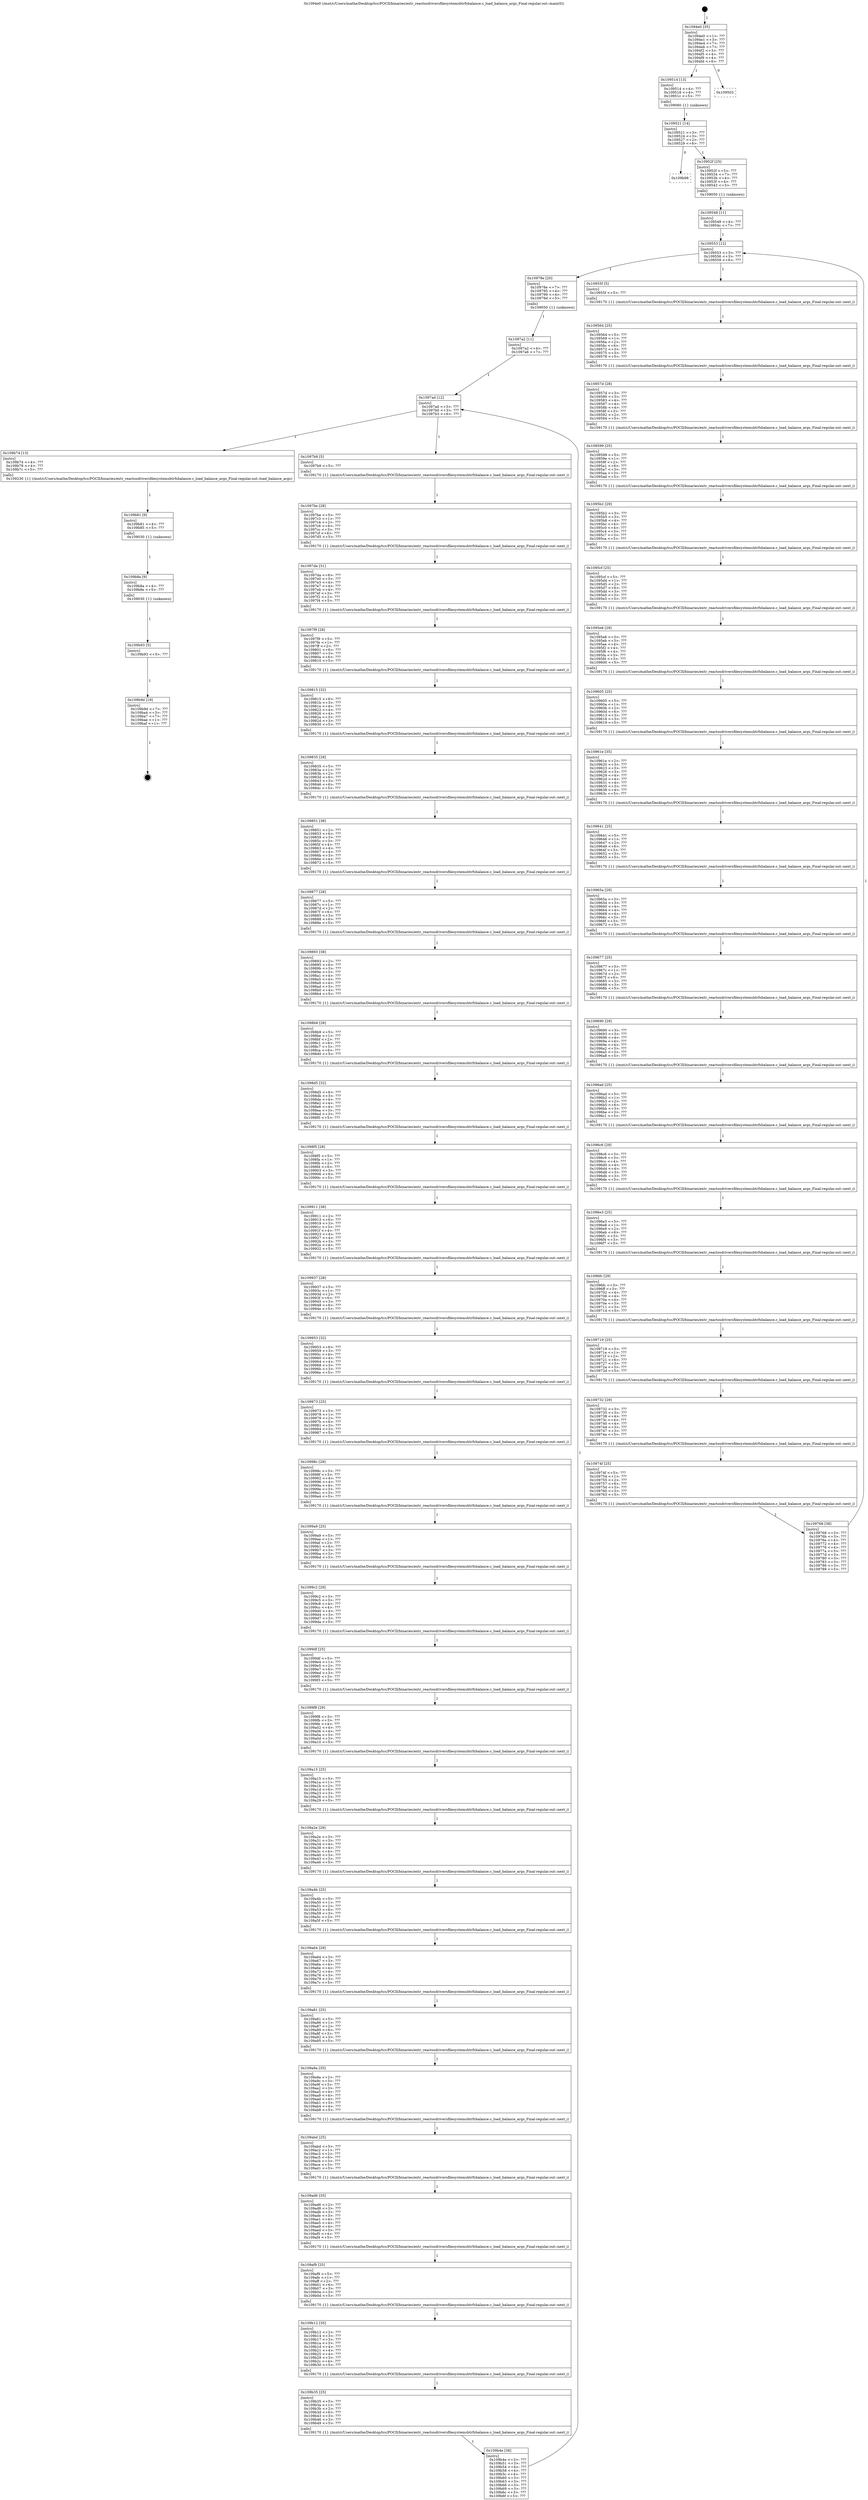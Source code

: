 digraph "0x1094e0" {
  label = "0x1094e0 (/mnt/c/Users/mathe/Desktop/tcc/POCII/binaries/extr_reactosdriversfilesystemsbtrfsbalance.c_load_balance_args_Final-regular.out::main(0))"
  labelloc = "t"
  node[shape=record]

  Entry [label="",width=0.3,height=0.3,shape=circle,fillcolor=black,style=filled]
  "0x1094e0" [label="{
     0x1094e0 [35]\l
     | [instrs]\l
     &nbsp;&nbsp;0x1094e0 \<+1\>: ???\l
     &nbsp;&nbsp;0x1094e1 \<+3\>: ???\l
     &nbsp;&nbsp;0x1094e4 \<+7\>: ???\l
     &nbsp;&nbsp;0x1094eb \<+7\>: ???\l
     &nbsp;&nbsp;0x1094f2 \<+3\>: ???\l
     &nbsp;&nbsp;0x1094f5 \<+4\>: ???\l
     &nbsp;&nbsp;0x1094f9 \<+4\>: ???\l
     &nbsp;&nbsp;0x1094fd \<+6\>: ???\l
  }"]
  "0x109514" [label="{
     0x109514 [13]\l
     | [instrs]\l
     &nbsp;&nbsp;0x109514 \<+4\>: ???\l
     &nbsp;&nbsp;0x109518 \<+4\>: ???\l
     &nbsp;&nbsp;0x10951c \<+5\>: ???\l
     | [calls]\l
     &nbsp;&nbsp;0x109060 \{1\} (unknown)\l
  }"]
  "0x109503" [label="{
     0x109503\l
  }", style=dashed]
  "0x109521" [label="{
     0x109521 [14]\l
     | [instrs]\l
     &nbsp;&nbsp;0x109521 \<+3\>: ???\l
     &nbsp;&nbsp;0x109524 \<+3\>: ???\l
     &nbsp;&nbsp;0x109527 \<+2\>: ???\l
     &nbsp;&nbsp;0x109529 \<+6\>: ???\l
  }"]
  "0x109b98" [label="{
     0x109b98\l
  }", style=dashed]
  "0x10952f" [label="{
     0x10952f [25]\l
     | [instrs]\l
     &nbsp;&nbsp;0x10952f \<+5\>: ???\l
     &nbsp;&nbsp;0x109534 \<+7\>: ???\l
     &nbsp;&nbsp;0x10953b \<+4\>: ???\l
     &nbsp;&nbsp;0x10953f \<+4\>: ???\l
     &nbsp;&nbsp;0x109543 \<+5\>: ???\l
     | [calls]\l
     &nbsp;&nbsp;0x109050 \{1\} (unknown)\l
  }"]
  Exit [label="",width=0.3,height=0.3,shape=circle,fillcolor=black,style=filled,peripheries=2]
  "0x109553" [label="{
     0x109553 [12]\l
     | [instrs]\l
     &nbsp;&nbsp;0x109553 \<+3\>: ???\l
     &nbsp;&nbsp;0x109556 \<+3\>: ???\l
     &nbsp;&nbsp;0x109559 \<+6\>: ???\l
  }"]
  "0x10978e" [label="{
     0x10978e [20]\l
     | [instrs]\l
     &nbsp;&nbsp;0x10978e \<+7\>: ???\l
     &nbsp;&nbsp;0x109795 \<+4\>: ???\l
     &nbsp;&nbsp;0x109799 \<+4\>: ???\l
     &nbsp;&nbsp;0x10979d \<+5\>: ???\l
     | [calls]\l
     &nbsp;&nbsp;0x109050 \{1\} (unknown)\l
  }"]
  "0x10955f" [label="{
     0x10955f [5]\l
     | [instrs]\l
     &nbsp;&nbsp;0x10955f \<+5\>: ???\l
     | [calls]\l
     &nbsp;&nbsp;0x109170 \{1\} (/mnt/c/Users/mathe/Desktop/tcc/POCII/binaries/extr_reactosdriversfilesystemsbtrfsbalance.c_load_balance_args_Final-regular.out::next_i)\l
  }"]
  "0x109564" [label="{
     0x109564 [25]\l
     | [instrs]\l
     &nbsp;&nbsp;0x109564 \<+5\>: ???\l
     &nbsp;&nbsp;0x109569 \<+1\>: ???\l
     &nbsp;&nbsp;0x10956a \<+2\>: ???\l
     &nbsp;&nbsp;0x10956c \<+6\>: ???\l
     &nbsp;&nbsp;0x109572 \<+3\>: ???\l
     &nbsp;&nbsp;0x109575 \<+3\>: ???\l
     &nbsp;&nbsp;0x109578 \<+5\>: ???\l
     | [calls]\l
     &nbsp;&nbsp;0x109170 \{1\} (/mnt/c/Users/mathe/Desktop/tcc/POCII/binaries/extr_reactosdriversfilesystemsbtrfsbalance.c_load_balance_args_Final-regular.out::next_i)\l
  }"]
  "0x10957d" [label="{
     0x10957d [28]\l
     | [instrs]\l
     &nbsp;&nbsp;0x10957d \<+3\>: ???\l
     &nbsp;&nbsp;0x109580 \<+3\>: ???\l
     &nbsp;&nbsp;0x109583 \<+4\>: ???\l
     &nbsp;&nbsp;0x109587 \<+4\>: ???\l
     &nbsp;&nbsp;0x10958b \<+4\>: ???\l
     &nbsp;&nbsp;0x10958f \<+3\>: ???\l
     &nbsp;&nbsp;0x109592 \<+2\>: ???\l
     &nbsp;&nbsp;0x109594 \<+5\>: ???\l
     | [calls]\l
     &nbsp;&nbsp;0x109170 \{1\} (/mnt/c/Users/mathe/Desktop/tcc/POCII/binaries/extr_reactosdriversfilesystemsbtrfsbalance.c_load_balance_args_Final-regular.out::next_i)\l
  }"]
  "0x109599" [label="{
     0x109599 [25]\l
     | [instrs]\l
     &nbsp;&nbsp;0x109599 \<+5\>: ???\l
     &nbsp;&nbsp;0x10959e \<+1\>: ???\l
     &nbsp;&nbsp;0x10959f \<+2\>: ???\l
     &nbsp;&nbsp;0x1095a1 \<+6\>: ???\l
     &nbsp;&nbsp;0x1095a7 \<+3\>: ???\l
     &nbsp;&nbsp;0x1095aa \<+3\>: ???\l
     &nbsp;&nbsp;0x1095ad \<+5\>: ???\l
     | [calls]\l
     &nbsp;&nbsp;0x109170 \{1\} (/mnt/c/Users/mathe/Desktop/tcc/POCII/binaries/extr_reactosdriversfilesystemsbtrfsbalance.c_load_balance_args_Final-regular.out::next_i)\l
  }"]
  "0x1095b2" [label="{
     0x1095b2 [29]\l
     | [instrs]\l
     &nbsp;&nbsp;0x1095b2 \<+3\>: ???\l
     &nbsp;&nbsp;0x1095b5 \<+3\>: ???\l
     &nbsp;&nbsp;0x1095b8 \<+4\>: ???\l
     &nbsp;&nbsp;0x1095bc \<+4\>: ???\l
     &nbsp;&nbsp;0x1095c0 \<+4\>: ???\l
     &nbsp;&nbsp;0x1095c4 \<+3\>: ???\l
     &nbsp;&nbsp;0x1095c7 \<+3\>: ???\l
     &nbsp;&nbsp;0x1095ca \<+5\>: ???\l
     | [calls]\l
     &nbsp;&nbsp;0x109170 \{1\} (/mnt/c/Users/mathe/Desktop/tcc/POCII/binaries/extr_reactosdriversfilesystemsbtrfsbalance.c_load_balance_args_Final-regular.out::next_i)\l
  }"]
  "0x1095cf" [label="{
     0x1095cf [25]\l
     | [instrs]\l
     &nbsp;&nbsp;0x1095cf \<+5\>: ???\l
     &nbsp;&nbsp;0x1095d4 \<+1\>: ???\l
     &nbsp;&nbsp;0x1095d5 \<+2\>: ???\l
     &nbsp;&nbsp;0x1095d7 \<+6\>: ???\l
     &nbsp;&nbsp;0x1095dd \<+3\>: ???\l
     &nbsp;&nbsp;0x1095e0 \<+3\>: ???\l
     &nbsp;&nbsp;0x1095e3 \<+5\>: ???\l
     | [calls]\l
     &nbsp;&nbsp;0x109170 \{1\} (/mnt/c/Users/mathe/Desktop/tcc/POCII/binaries/extr_reactosdriversfilesystemsbtrfsbalance.c_load_balance_args_Final-regular.out::next_i)\l
  }"]
  "0x1095e8" [label="{
     0x1095e8 [29]\l
     | [instrs]\l
     &nbsp;&nbsp;0x1095e8 \<+3\>: ???\l
     &nbsp;&nbsp;0x1095eb \<+3\>: ???\l
     &nbsp;&nbsp;0x1095ee \<+4\>: ???\l
     &nbsp;&nbsp;0x1095f2 \<+4\>: ???\l
     &nbsp;&nbsp;0x1095f6 \<+4\>: ???\l
     &nbsp;&nbsp;0x1095fa \<+3\>: ???\l
     &nbsp;&nbsp;0x1095fd \<+3\>: ???\l
     &nbsp;&nbsp;0x109600 \<+5\>: ???\l
     | [calls]\l
     &nbsp;&nbsp;0x109170 \{1\} (/mnt/c/Users/mathe/Desktop/tcc/POCII/binaries/extr_reactosdriversfilesystemsbtrfsbalance.c_load_balance_args_Final-regular.out::next_i)\l
  }"]
  "0x109605" [label="{
     0x109605 [25]\l
     | [instrs]\l
     &nbsp;&nbsp;0x109605 \<+5\>: ???\l
     &nbsp;&nbsp;0x10960a \<+1\>: ???\l
     &nbsp;&nbsp;0x10960b \<+2\>: ???\l
     &nbsp;&nbsp;0x10960d \<+6\>: ???\l
     &nbsp;&nbsp;0x109613 \<+3\>: ???\l
     &nbsp;&nbsp;0x109616 \<+3\>: ???\l
     &nbsp;&nbsp;0x109619 \<+5\>: ???\l
     | [calls]\l
     &nbsp;&nbsp;0x109170 \{1\} (/mnt/c/Users/mathe/Desktop/tcc/POCII/binaries/extr_reactosdriversfilesystemsbtrfsbalance.c_load_balance_args_Final-regular.out::next_i)\l
  }"]
  "0x10961e" [label="{
     0x10961e [35]\l
     | [instrs]\l
     &nbsp;&nbsp;0x10961e \<+2\>: ???\l
     &nbsp;&nbsp;0x109620 \<+3\>: ???\l
     &nbsp;&nbsp;0x109623 \<+3\>: ???\l
     &nbsp;&nbsp;0x109626 \<+3\>: ???\l
     &nbsp;&nbsp;0x109629 \<+4\>: ???\l
     &nbsp;&nbsp;0x10962d \<+4\>: ???\l
     &nbsp;&nbsp;0x109631 \<+4\>: ???\l
     &nbsp;&nbsp;0x109635 \<+3\>: ???\l
     &nbsp;&nbsp;0x109638 \<+4\>: ???\l
     &nbsp;&nbsp;0x10963c \<+5\>: ???\l
     | [calls]\l
     &nbsp;&nbsp;0x109170 \{1\} (/mnt/c/Users/mathe/Desktop/tcc/POCII/binaries/extr_reactosdriversfilesystemsbtrfsbalance.c_load_balance_args_Final-regular.out::next_i)\l
  }"]
  "0x109641" [label="{
     0x109641 [25]\l
     | [instrs]\l
     &nbsp;&nbsp;0x109641 \<+5\>: ???\l
     &nbsp;&nbsp;0x109646 \<+1\>: ???\l
     &nbsp;&nbsp;0x109647 \<+2\>: ???\l
     &nbsp;&nbsp;0x109649 \<+6\>: ???\l
     &nbsp;&nbsp;0x10964f \<+3\>: ???\l
     &nbsp;&nbsp;0x109652 \<+3\>: ???\l
     &nbsp;&nbsp;0x109655 \<+5\>: ???\l
     | [calls]\l
     &nbsp;&nbsp;0x109170 \{1\} (/mnt/c/Users/mathe/Desktop/tcc/POCII/binaries/extr_reactosdriversfilesystemsbtrfsbalance.c_load_balance_args_Final-regular.out::next_i)\l
  }"]
  "0x10965a" [label="{
     0x10965a [29]\l
     | [instrs]\l
     &nbsp;&nbsp;0x10965a \<+3\>: ???\l
     &nbsp;&nbsp;0x10965d \<+3\>: ???\l
     &nbsp;&nbsp;0x109660 \<+4\>: ???\l
     &nbsp;&nbsp;0x109664 \<+4\>: ???\l
     &nbsp;&nbsp;0x109668 \<+4\>: ???\l
     &nbsp;&nbsp;0x10966c \<+3\>: ???\l
     &nbsp;&nbsp;0x10966f \<+3\>: ???\l
     &nbsp;&nbsp;0x109672 \<+5\>: ???\l
     | [calls]\l
     &nbsp;&nbsp;0x109170 \{1\} (/mnt/c/Users/mathe/Desktop/tcc/POCII/binaries/extr_reactosdriversfilesystemsbtrfsbalance.c_load_balance_args_Final-regular.out::next_i)\l
  }"]
  "0x109677" [label="{
     0x109677 [25]\l
     | [instrs]\l
     &nbsp;&nbsp;0x109677 \<+5\>: ???\l
     &nbsp;&nbsp;0x10967c \<+1\>: ???\l
     &nbsp;&nbsp;0x10967d \<+2\>: ???\l
     &nbsp;&nbsp;0x10967f \<+6\>: ???\l
     &nbsp;&nbsp;0x109685 \<+3\>: ???\l
     &nbsp;&nbsp;0x109688 \<+3\>: ???\l
     &nbsp;&nbsp;0x10968b \<+5\>: ???\l
     | [calls]\l
     &nbsp;&nbsp;0x109170 \{1\} (/mnt/c/Users/mathe/Desktop/tcc/POCII/binaries/extr_reactosdriversfilesystemsbtrfsbalance.c_load_balance_args_Final-regular.out::next_i)\l
  }"]
  "0x109690" [label="{
     0x109690 [29]\l
     | [instrs]\l
     &nbsp;&nbsp;0x109690 \<+3\>: ???\l
     &nbsp;&nbsp;0x109693 \<+3\>: ???\l
     &nbsp;&nbsp;0x109696 \<+4\>: ???\l
     &nbsp;&nbsp;0x10969a \<+4\>: ???\l
     &nbsp;&nbsp;0x10969e \<+4\>: ???\l
     &nbsp;&nbsp;0x1096a2 \<+3\>: ???\l
     &nbsp;&nbsp;0x1096a5 \<+3\>: ???\l
     &nbsp;&nbsp;0x1096a8 \<+5\>: ???\l
     | [calls]\l
     &nbsp;&nbsp;0x109170 \{1\} (/mnt/c/Users/mathe/Desktop/tcc/POCII/binaries/extr_reactosdriversfilesystemsbtrfsbalance.c_load_balance_args_Final-regular.out::next_i)\l
  }"]
  "0x1096ad" [label="{
     0x1096ad [25]\l
     | [instrs]\l
     &nbsp;&nbsp;0x1096ad \<+5\>: ???\l
     &nbsp;&nbsp;0x1096b2 \<+1\>: ???\l
     &nbsp;&nbsp;0x1096b3 \<+2\>: ???\l
     &nbsp;&nbsp;0x1096b5 \<+6\>: ???\l
     &nbsp;&nbsp;0x1096bb \<+3\>: ???\l
     &nbsp;&nbsp;0x1096be \<+3\>: ???\l
     &nbsp;&nbsp;0x1096c1 \<+5\>: ???\l
     | [calls]\l
     &nbsp;&nbsp;0x109170 \{1\} (/mnt/c/Users/mathe/Desktop/tcc/POCII/binaries/extr_reactosdriversfilesystemsbtrfsbalance.c_load_balance_args_Final-regular.out::next_i)\l
  }"]
  "0x1096c6" [label="{
     0x1096c6 [29]\l
     | [instrs]\l
     &nbsp;&nbsp;0x1096c6 \<+3\>: ???\l
     &nbsp;&nbsp;0x1096c9 \<+3\>: ???\l
     &nbsp;&nbsp;0x1096cc \<+4\>: ???\l
     &nbsp;&nbsp;0x1096d0 \<+4\>: ???\l
     &nbsp;&nbsp;0x1096d4 \<+4\>: ???\l
     &nbsp;&nbsp;0x1096d8 \<+3\>: ???\l
     &nbsp;&nbsp;0x1096db \<+3\>: ???\l
     &nbsp;&nbsp;0x1096de \<+5\>: ???\l
     | [calls]\l
     &nbsp;&nbsp;0x109170 \{1\} (/mnt/c/Users/mathe/Desktop/tcc/POCII/binaries/extr_reactosdriversfilesystemsbtrfsbalance.c_load_balance_args_Final-regular.out::next_i)\l
  }"]
  "0x1096e3" [label="{
     0x1096e3 [25]\l
     | [instrs]\l
     &nbsp;&nbsp;0x1096e3 \<+5\>: ???\l
     &nbsp;&nbsp;0x1096e8 \<+1\>: ???\l
     &nbsp;&nbsp;0x1096e9 \<+2\>: ???\l
     &nbsp;&nbsp;0x1096eb \<+6\>: ???\l
     &nbsp;&nbsp;0x1096f1 \<+3\>: ???\l
     &nbsp;&nbsp;0x1096f4 \<+3\>: ???\l
     &nbsp;&nbsp;0x1096f7 \<+5\>: ???\l
     | [calls]\l
     &nbsp;&nbsp;0x109170 \{1\} (/mnt/c/Users/mathe/Desktop/tcc/POCII/binaries/extr_reactosdriversfilesystemsbtrfsbalance.c_load_balance_args_Final-regular.out::next_i)\l
  }"]
  "0x1096fc" [label="{
     0x1096fc [29]\l
     | [instrs]\l
     &nbsp;&nbsp;0x1096fc \<+3\>: ???\l
     &nbsp;&nbsp;0x1096ff \<+3\>: ???\l
     &nbsp;&nbsp;0x109702 \<+4\>: ???\l
     &nbsp;&nbsp;0x109706 \<+4\>: ???\l
     &nbsp;&nbsp;0x10970a \<+4\>: ???\l
     &nbsp;&nbsp;0x10970e \<+3\>: ???\l
     &nbsp;&nbsp;0x109711 \<+3\>: ???\l
     &nbsp;&nbsp;0x109714 \<+5\>: ???\l
     | [calls]\l
     &nbsp;&nbsp;0x109170 \{1\} (/mnt/c/Users/mathe/Desktop/tcc/POCII/binaries/extr_reactosdriversfilesystemsbtrfsbalance.c_load_balance_args_Final-regular.out::next_i)\l
  }"]
  "0x109719" [label="{
     0x109719 [25]\l
     | [instrs]\l
     &nbsp;&nbsp;0x109719 \<+5\>: ???\l
     &nbsp;&nbsp;0x10971e \<+1\>: ???\l
     &nbsp;&nbsp;0x10971f \<+2\>: ???\l
     &nbsp;&nbsp;0x109721 \<+6\>: ???\l
     &nbsp;&nbsp;0x109727 \<+3\>: ???\l
     &nbsp;&nbsp;0x10972a \<+3\>: ???\l
     &nbsp;&nbsp;0x10972d \<+5\>: ???\l
     | [calls]\l
     &nbsp;&nbsp;0x109170 \{1\} (/mnt/c/Users/mathe/Desktop/tcc/POCII/binaries/extr_reactosdriversfilesystemsbtrfsbalance.c_load_balance_args_Final-regular.out::next_i)\l
  }"]
  "0x109732" [label="{
     0x109732 [29]\l
     | [instrs]\l
     &nbsp;&nbsp;0x109732 \<+3\>: ???\l
     &nbsp;&nbsp;0x109735 \<+3\>: ???\l
     &nbsp;&nbsp;0x109738 \<+4\>: ???\l
     &nbsp;&nbsp;0x10973c \<+4\>: ???\l
     &nbsp;&nbsp;0x109740 \<+4\>: ???\l
     &nbsp;&nbsp;0x109744 \<+3\>: ???\l
     &nbsp;&nbsp;0x109747 \<+3\>: ???\l
     &nbsp;&nbsp;0x10974a \<+5\>: ???\l
     | [calls]\l
     &nbsp;&nbsp;0x109170 \{1\} (/mnt/c/Users/mathe/Desktop/tcc/POCII/binaries/extr_reactosdriversfilesystemsbtrfsbalance.c_load_balance_args_Final-regular.out::next_i)\l
  }"]
  "0x10974f" [label="{
     0x10974f [25]\l
     | [instrs]\l
     &nbsp;&nbsp;0x10974f \<+5\>: ???\l
     &nbsp;&nbsp;0x109754 \<+1\>: ???\l
     &nbsp;&nbsp;0x109755 \<+2\>: ???\l
     &nbsp;&nbsp;0x109757 \<+6\>: ???\l
     &nbsp;&nbsp;0x10975d \<+3\>: ???\l
     &nbsp;&nbsp;0x109760 \<+3\>: ???\l
     &nbsp;&nbsp;0x109763 \<+5\>: ???\l
     | [calls]\l
     &nbsp;&nbsp;0x109170 \{1\} (/mnt/c/Users/mathe/Desktop/tcc/POCII/binaries/extr_reactosdriversfilesystemsbtrfsbalance.c_load_balance_args_Final-regular.out::next_i)\l
  }"]
  "0x109768" [label="{
     0x109768 [38]\l
     | [instrs]\l
     &nbsp;&nbsp;0x109768 \<+3\>: ???\l
     &nbsp;&nbsp;0x10976b \<+3\>: ???\l
     &nbsp;&nbsp;0x10976e \<+4\>: ???\l
     &nbsp;&nbsp;0x109772 \<+4\>: ???\l
     &nbsp;&nbsp;0x109776 \<+4\>: ???\l
     &nbsp;&nbsp;0x10977a \<+3\>: ???\l
     &nbsp;&nbsp;0x10977d \<+3\>: ???\l
     &nbsp;&nbsp;0x109780 \<+3\>: ???\l
     &nbsp;&nbsp;0x109783 \<+3\>: ???\l
     &nbsp;&nbsp;0x109786 \<+3\>: ???\l
     &nbsp;&nbsp;0x109789 \<+5\>: ???\l
  }"]
  "0x109548" [label="{
     0x109548 [11]\l
     | [instrs]\l
     &nbsp;&nbsp;0x109548 \<+4\>: ???\l
     &nbsp;&nbsp;0x10954c \<+7\>: ???\l
  }"]
  "0x1097ad" [label="{
     0x1097ad [12]\l
     | [instrs]\l
     &nbsp;&nbsp;0x1097ad \<+3\>: ???\l
     &nbsp;&nbsp;0x1097b0 \<+3\>: ???\l
     &nbsp;&nbsp;0x1097b3 \<+6\>: ???\l
  }"]
  "0x109b74" [label="{
     0x109b74 [13]\l
     | [instrs]\l
     &nbsp;&nbsp;0x109b74 \<+4\>: ???\l
     &nbsp;&nbsp;0x109b78 \<+4\>: ???\l
     &nbsp;&nbsp;0x109b7c \<+5\>: ???\l
     | [calls]\l
     &nbsp;&nbsp;0x109230 \{1\} (/mnt/c/Users/mathe/Desktop/tcc/POCII/binaries/extr_reactosdriversfilesystemsbtrfsbalance.c_load_balance_args_Final-regular.out::load_balance_args)\l
  }"]
  "0x1097b9" [label="{
     0x1097b9 [5]\l
     | [instrs]\l
     &nbsp;&nbsp;0x1097b9 \<+5\>: ???\l
     | [calls]\l
     &nbsp;&nbsp;0x109170 \{1\} (/mnt/c/Users/mathe/Desktop/tcc/POCII/binaries/extr_reactosdriversfilesystemsbtrfsbalance.c_load_balance_args_Final-regular.out::next_i)\l
  }"]
  "0x1097be" [label="{
     0x1097be [28]\l
     | [instrs]\l
     &nbsp;&nbsp;0x1097be \<+5\>: ???\l
     &nbsp;&nbsp;0x1097c3 \<+1\>: ???\l
     &nbsp;&nbsp;0x1097c4 \<+2\>: ???\l
     &nbsp;&nbsp;0x1097c6 \<+6\>: ???\l
     &nbsp;&nbsp;0x1097cc \<+3\>: ???\l
     &nbsp;&nbsp;0x1097cf \<+6\>: ???\l
     &nbsp;&nbsp;0x1097d5 \<+5\>: ???\l
     | [calls]\l
     &nbsp;&nbsp;0x109170 \{1\} (/mnt/c/Users/mathe/Desktop/tcc/POCII/binaries/extr_reactosdriversfilesystemsbtrfsbalance.c_load_balance_args_Final-regular.out::next_i)\l
  }"]
  "0x1097da" [label="{
     0x1097da [31]\l
     | [instrs]\l
     &nbsp;&nbsp;0x1097da \<+6\>: ???\l
     &nbsp;&nbsp;0x1097e0 \<+3\>: ???\l
     &nbsp;&nbsp;0x1097e3 \<+4\>: ???\l
     &nbsp;&nbsp;0x1097e7 \<+4\>: ???\l
     &nbsp;&nbsp;0x1097eb \<+4\>: ???\l
     &nbsp;&nbsp;0x1097ef \<+3\>: ???\l
     &nbsp;&nbsp;0x1097f2 \<+2\>: ???\l
     &nbsp;&nbsp;0x1097f4 \<+5\>: ???\l
     | [calls]\l
     &nbsp;&nbsp;0x109170 \{1\} (/mnt/c/Users/mathe/Desktop/tcc/POCII/binaries/extr_reactosdriversfilesystemsbtrfsbalance.c_load_balance_args_Final-regular.out::next_i)\l
  }"]
  "0x1097f9" [label="{
     0x1097f9 [28]\l
     | [instrs]\l
     &nbsp;&nbsp;0x1097f9 \<+5\>: ???\l
     &nbsp;&nbsp;0x1097fe \<+1\>: ???\l
     &nbsp;&nbsp;0x1097ff \<+2\>: ???\l
     &nbsp;&nbsp;0x109801 \<+6\>: ???\l
     &nbsp;&nbsp;0x109807 \<+3\>: ???\l
     &nbsp;&nbsp;0x10980a \<+6\>: ???\l
     &nbsp;&nbsp;0x109810 \<+5\>: ???\l
     | [calls]\l
     &nbsp;&nbsp;0x109170 \{1\} (/mnt/c/Users/mathe/Desktop/tcc/POCII/binaries/extr_reactosdriversfilesystemsbtrfsbalance.c_load_balance_args_Final-regular.out::next_i)\l
  }"]
  "0x109815" [label="{
     0x109815 [32]\l
     | [instrs]\l
     &nbsp;&nbsp;0x109815 \<+6\>: ???\l
     &nbsp;&nbsp;0x10981b \<+3\>: ???\l
     &nbsp;&nbsp;0x10981e \<+4\>: ???\l
     &nbsp;&nbsp;0x109822 \<+4\>: ???\l
     &nbsp;&nbsp;0x109826 \<+4\>: ???\l
     &nbsp;&nbsp;0x10982a \<+3\>: ???\l
     &nbsp;&nbsp;0x10982d \<+3\>: ???\l
     &nbsp;&nbsp;0x109830 \<+5\>: ???\l
     | [calls]\l
     &nbsp;&nbsp;0x109170 \{1\} (/mnt/c/Users/mathe/Desktop/tcc/POCII/binaries/extr_reactosdriversfilesystemsbtrfsbalance.c_load_balance_args_Final-regular.out::next_i)\l
  }"]
  "0x109835" [label="{
     0x109835 [28]\l
     | [instrs]\l
     &nbsp;&nbsp;0x109835 \<+5\>: ???\l
     &nbsp;&nbsp;0x10983a \<+1\>: ???\l
     &nbsp;&nbsp;0x10983b \<+2\>: ???\l
     &nbsp;&nbsp;0x10983d \<+6\>: ???\l
     &nbsp;&nbsp;0x109843 \<+3\>: ???\l
     &nbsp;&nbsp;0x109846 \<+6\>: ???\l
     &nbsp;&nbsp;0x10984c \<+5\>: ???\l
     | [calls]\l
     &nbsp;&nbsp;0x109170 \{1\} (/mnt/c/Users/mathe/Desktop/tcc/POCII/binaries/extr_reactosdriversfilesystemsbtrfsbalance.c_load_balance_args_Final-regular.out::next_i)\l
  }"]
  "0x109851" [label="{
     0x109851 [38]\l
     | [instrs]\l
     &nbsp;&nbsp;0x109851 \<+2\>: ???\l
     &nbsp;&nbsp;0x109853 \<+6\>: ???\l
     &nbsp;&nbsp;0x109859 \<+3\>: ???\l
     &nbsp;&nbsp;0x10985c \<+3\>: ???\l
     &nbsp;&nbsp;0x10985f \<+4\>: ???\l
     &nbsp;&nbsp;0x109863 \<+4\>: ???\l
     &nbsp;&nbsp;0x109867 \<+4\>: ???\l
     &nbsp;&nbsp;0x10986b \<+3\>: ???\l
     &nbsp;&nbsp;0x10986e \<+4\>: ???\l
     &nbsp;&nbsp;0x109872 \<+5\>: ???\l
     | [calls]\l
     &nbsp;&nbsp;0x109170 \{1\} (/mnt/c/Users/mathe/Desktop/tcc/POCII/binaries/extr_reactosdriversfilesystemsbtrfsbalance.c_load_balance_args_Final-regular.out::next_i)\l
  }"]
  "0x109877" [label="{
     0x109877 [28]\l
     | [instrs]\l
     &nbsp;&nbsp;0x109877 \<+5\>: ???\l
     &nbsp;&nbsp;0x10987c \<+1\>: ???\l
     &nbsp;&nbsp;0x10987d \<+2\>: ???\l
     &nbsp;&nbsp;0x10987f \<+6\>: ???\l
     &nbsp;&nbsp;0x109885 \<+3\>: ???\l
     &nbsp;&nbsp;0x109888 \<+6\>: ???\l
     &nbsp;&nbsp;0x10988e \<+5\>: ???\l
     | [calls]\l
     &nbsp;&nbsp;0x109170 \{1\} (/mnt/c/Users/mathe/Desktop/tcc/POCII/binaries/extr_reactosdriversfilesystemsbtrfsbalance.c_load_balance_args_Final-regular.out::next_i)\l
  }"]
  "0x109893" [label="{
     0x109893 [38]\l
     | [instrs]\l
     &nbsp;&nbsp;0x109893 \<+2\>: ???\l
     &nbsp;&nbsp;0x109895 \<+6\>: ???\l
     &nbsp;&nbsp;0x10989b \<+3\>: ???\l
     &nbsp;&nbsp;0x10989e \<+3\>: ???\l
     &nbsp;&nbsp;0x1098a1 \<+4\>: ???\l
     &nbsp;&nbsp;0x1098a5 \<+4\>: ???\l
     &nbsp;&nbsp;0x1098a9 \<+4\>: ???\l
     &nbsp;&nbsp;0x1098ad \<+3\>: ???\l
     &nbsp;&nbsp;0x1098b0 \<+4\>: ???\l
     &nbsp;&nbsp;0x1098b4 \<+5\>: ???\l
     | [calls]\l
     &nbsp;&nbsp;0x109170 \{1\} (/mnt/c/Users/mathe/Desktop/tcc/POCII/binaries/extr_reactosdriversfilesystemsbtrfsbalance.c_load_balance_args_Final-regular.out::next_i)\l
  }"]
  "0x1098b9" [label="{
     0x1098b9 [28]\l
     | [instrs]\l
     &nbsp;&nbsp;0x1098b9 \<+5\>: ???\l
     &nbsp;&nbsp;0x1098be \<+1\>: ???\l
     &nbsp;&nbsp;0x1098bf \<+2\>: ???\l
     &nbsp;&nbsp;0x1098c1 \<+6\>: ???\l
     &nbsp;&nbsp;0x1098c7 \<+3\>: ???\l
     &nbsp;&nbsp;0x1098ca \<+6\>: ???\l
     &nbsp;&nbsp;0x1098d0 \<+5\>: ???\l
     | [calls]\l
     &nbsp;&nbsp;0x109170 \{1\} (/mnt/c/Users/mathe/Desktop/tcc/POCII/binaries/extr_reactosdriversfilesystemsbtrfsbalance.c_load_balance_args_Final-regular.out::next_i)\l
  }"]
  "0x1098d5" [label="{
     0x1098d5 [32]\l
     | [instrs]\l
     &nbsp;&nbsp;0x1098d5 \<+6\>: ???\l
     &nbsp;&nbsp;0x1098db \<+3\>: ???\l
     &nbsp;&nbsp;0x1098de \<+4\>: ???\l
     &nbsp;&nbsp;0x1098e2 \<+4\>: ???\l
     &nbsp;&nbsp;0x1098e6 \<+4\>: ???\l
     &nbsp;&nbsp;0x1098ea \<+3\>: ???\l
     &nbsp;&nbsp;0x1098ed \<+3\>: ???\l
     &nbsp;&nbsp;0x1098f0 \<+5\>: ???\l
     | [calls]\l
     &nbsp;&nbsp;0x109170 \{1\} (/mnt/c/Users/mathe/Desktop/tcc/POCII/binaries/extr_reactosdriversfilesystemsbtrfsbalance.c_load_balance_args_Final-regular.out::next_i)\l
  }"]
  "0x1098f5" [label="{
     0x1098f5 [28]\l
     | [instrs]\l
     &nbsp;&nbsp;0x1098f5 \<+5\>: ???\l
     &nbsp;&nbsp;0x1098fa \<+1\>: ???\l
     &nbsp;&nbsp;0x1098fb \<+2\>: ???\l
     &nbsp;&nbsp;0x1098fd \<+6\>: ???\l
     &nbsp;&nbsp;0x109903 \<+3\>: ???\l
     &nbsp;&nbsp;0x109906 \<+6\>: ???\l
     &nbsp;&nbsp;0x10990c \<+5\>: ???\l
     | [calls]\l
     &nbsp;&nbsp;0x109170 \{1\} (/mnt/c/Users/mathe/Desktop/tcc/POCII/binaries/extr_reactosdriversfilesystemsbtrfsbalance.c_load_balance_args_Final-regular.out::next_i)\l
  }"]
  "0x109911" [label="{
     0x109911 [38]\l
     | [instrs]\l
     &nbsp;&nbsp;0x109911 \<+2\>: ???\l
     &nbsp;&nbsp;0x109913 \<+6\>: ???\l
     &nbsp;&nbsp;0x109919 \<+3\>: ???\l
     &nbsp;&nbsp;0x10991c \<+3\>: ???\l
     &nbsp;&nbsp;0x10991f \<+4\>: ???\l
     &nbsp;&nbsp;0x109923 \<+4\>: ???\l
     &nbsp;&nbsp;0x109927 \<+4\>: ???\l
     &nbsp;&nbsp;0x10992b \<+3\>: ???\l
     &nbsp;&nbsp;0x10992e \<+4\>: ???\l
     &nbsp;&nbsp;0x109932 \<+5\>: ???\l
     | [calls]\l
     &nbsp;&nbsp;0x109170 \{1\} (/mnt/c/Users/mathe/Desktop/tcc/POCII/binaries/extr_reactosdriversfilesystemsbtrfsbalance.c_load_balance_args_Final-regular.out::next_i)\l
  }"]
  "0x109937" [label="{
     0x109937 [28]\l
     | [instrs]\l
     &nbsp;&nbsp;0x109937 \<+5\>: ???\l
     &nbsp;&nbsp;0x10993c \<+1\>: ???\l
     &nbsp;&nbsp;0x10993d \<+2\>: ???\l
     &nbsp;&nbsp;0x10993f \<+6\>: ???\l
     &nbsp;&nbsp;0x109945 \<+3\>: ???\l
     &nbsp;&nbsp;0x109948 \<+6\>: ???\l
     &nbsp;&nbsp;0x10994e \<+5\>: ???\l
     | [calls]\l
     &nbsp;&nbsp;0x109170 \{1\} (/mnt/c/Users/mathe/Desktop/tcc/POCII/binaries/extr_reactosdriversfilesystemsbtrfsbalance.c_load_balance_args_Final-regular.out::next_i)\l
  }"]
  "0x109953" [label="{
     0x109953 [32]\l
     | [instrs]\l
     &nbsp;&nbsp;0x109953 \<+6\>: ???\l
     &nbsp;&nbsp;0x109959 \<+3\>: ???\l
     &nbsp;&nbsp;0x10995c \<+4\>: ???\l
     &nbsp;&nbsp;0x109960 \<+4\>: ???\l
     &nbsp;&nbsp;0x109964 \<+4\>: ???\l
     &nbsp;&nbsp;0x109968 \<+3\>: ???\l
     &nbsp;&nbsp;0x10996b \<+3\>: ???\l
     &nbsp;&nbsp;0x10996e \<+5\>: ???\l
     | [calls]\l
     &nbsp;&nbsp;0x109170 \{1\} (/mnt/c/Users/mathe/Desktop/tcc/POCII/binaries/extr_reactosdriversfilesystemsbtrfsbalance.c_load_balance_args_Final-regular.out::next_i)\l
  }"]
  "0x109973" [label="{
     0x109973 [25]\l
     | [instrs]\l
     &nbsp;&nbsp;0x109973 \<+5\>: ???\l
     &nbsp;&nbsp;0x109978 \<+1\>: ???\l
     &nbsp;&nbsp;0x109979 \<+2\>: ???\l
     &nbsp;&nbsp;0x10997b \<+6\>: ???\l
     &nbsp;&nbsp;0x109981 \<+3\>: ???\l
     &nbsp;&nbsp;0x109984 \<+3\>: ???\l
     &nbsp;&nbsp;0x109987 \<+5\>: ???\l
     | [calls]\l
     &nbsp;&nbsp;0x109170 \{1\} (/mnt/c/Users/mathe/Desktop/tcc/POCII/binaries/extr_reactosdriversfilesystemsbtrfsbalance.c_load_balance_args_Final-regular.out::next_i)\l
  }"]
  "0x10998c" [label="{
     0x10998c [29]\l
     | [instrs]\l
     &nbsp;&nbsp;0x10998c \<+3\>: ???\l
     &nbsp;&nbsp;0x10998f \<+3\>: ???\l
     &nbsp;&nbsp;0x109992 \<+4\>: ???\l
     &nbsp;&nbsp;0x109996 \<+4\>: ???\l
     &nbsp;&nbsp;0x10999a \<+4\>: ???\l
     &nbsp;&nbsp;0x10999e \<+3\>: ???\l
     &nbsp;&nbsp;0x1099a1 \<+3\>: ???\l
     &nbsp;&nbsp;0x1099a4 \<+5\>: ???\l
     | [calls]\l
     &nbsp;&nbsp;0x109170 \{1\} (/mnt/c/Users/mathe/Desktop/tcc/POCII/binaries/extr_reactosdriversfilesystemsbtrfsbalance.c_load_balance_args_Final-regular.out::next_i)\l
  }"]
  "0x1099a9" [label="{
     0x1099a9 [25]\l
     | [instrs]\l
     &nbsp;&nbsp;0x1099a9 \<+5\>: ???\l
     &nbsp;&nbsp;0x1099ae \<+1\>: ???\l
     &nbsp;&nbsp;0x1099af \<+2\>: ???\l
     &nbsp;&nbsp;0x1099b1 \<+6\>: ???\l
     &nbsp;&nbsp;0x1099b7 \<+3\>: ???\l
     &nbsp;&nbsp;0x1099ba \<+3\>: ???\l
     &nbsp;&nbsp;0x1099bd \<+5\>: ???\l
     | [calls]\l
     &nbsp;&nbsp;0x109170 \{1\} (/mnt/c/Users/mathe/Desktop/tcc/POCII/binaries/extr_reactosdriversfilesystemsbtrfsbalance.c_load_balance_args_Final-regular.out::next_i)\l
  }"]
  "0x1099c2" [label="{
     0x1099c2 [29]\l
     | [instrs]\l
     &nbsp;&nbsp;0x1099c2 \<+3\>: ???\l
     &nbsp;&nbsp;0x1099c5 \<+3\>: ???\l
     &nbsp;&nbsp;0x1099c8 \<+4\>: ???\l
     &nbsp;&nbsp;0x1099cc \<+4\>: ???\l
     &nbsp;&nbsp;0x1099d0 \<+4\>: ???\l
     &nbsp;&nbsp;0x1099d4 \<+3\>: ???\l
     &nbsp;&nbsp;0x1099d7 \<+3\>: ???\l
     &nbsp;&nbsp;0x1099da \<+5\>: ???\l
     | [calls]\l
     &nbsp;&nbsp;0x109170 \{1\} (/mnt/c/Users/mathe/Desktop/tcc/POCII/binaries/extr_reactosdriversfilesystemsbtrfsbalance.c_load_balance_args_Final-regular.out::next_i)\l
  }"]
  "0x1099df" [label="{
     0x1099df [25]\l
     | [instrs]\l
     &nbsp;&nbsp;0x1099df \<+5\>: ???\l
     &nbsp;&nbsp;0x1099e4 \<+1\>: ???\l
     &nbsp;&nbsp;0x1099e5 \<+2\>: ???\l
     &nbsp;&nbsp;0x1099e7 \<+6\>: ???\l
     &nbsp;&nbsp;0x1099ed \<+3\>: ???\l
     &nbsp;&nbsp;0x1099f0 \<+3\>: ???\l
     &nbsp;&nbsp;0x1099f3 \<+5\>: ???\l
     | [calls]\l
     &nbsp;&nbsp;0x109170 \{1\} (/mnt/c/Users/mathe/Desktop/tcc/POCII/binaries/extr_reactosdriversfilesystemsbtrfsbalance.c_load_balance_args_Final-regular.out::next_i)\l
  }"]
  "0x1099f8" [label="{
     0x1099f8 [29]\l
     | [instrs]\l
     &nbsp;&nbsp;0x1099f8 \<+3\>: ???\l
     &nbsp;&nbsp;0x1099fb \<+3\>: ???\l
     &nbsp;&nbsp;0x1099fe \<+4\>: ???\l
     &nbsp;&nbsp;0x109a02 \<+4\>: ???\l
     &nbsp;&nbsp;0x109a06 \<+4\>: ???\l
     &nbsp;&nbsp;0x109a0a \<+3\>: ???\l
     &nbsp;&nbsp;0x109a0d \<+3\>: ???\l
     &nbsp;&nbsp;0x109a10 \<+5\>: ???\l
     | [calls]\l
     &nbsp;&nbsp;0x109170 \{1\} (/mnt/c/Users/mathe/Desktop/tcc/POCII/binaries/extr_reactosdriversfilesystemsbtrfsbalance.c_load_balance_args_Final-regular.out::next_i)\l
  }"]
  "0x109a15" [label="{
     0x109a15 [25]\l
     | [instrs]\l
     &nbsp;&nbsp;0x109a15 \<+5\>: ???\l
     &nbsp;&nbsp;0x109a1a \<+1\>: ???\l
     &nbsp;&nbsp;0x109a1b \<+2\>: ???\l
     &nbsp;&nbsp;0x109a1d \<+6\>: ???\l
     &nbsp;&nbsp;0x109a23 \<+3\>: ???\l
     &nbsp;&nbsp;0x109a26 \<+3\>: ???\l
     &nbsp;&nbsp;0x109a29 \<+5\>: ???\l
     | [calls]\l
     &nbsp;&nbsp;0x109170 \{1\} (/mnt/c/Users/mathe/Desktop/tcc/POCII/binaries/extr_reactosdriversfilesystemsbtrfsbalance.c_load_balance_args_Final-regular.out::next_i)\l
  }"]
  "0x109a2e" [label="{
     0x109a2e [29]\l
     | [instrs]\l
     &nbsp;&nbsp;0x109a2e \<+3\>: ???\l
     &nbsp;&nbsp;0x109a31 \<+3\>: ???\l
     &nbsp;&nbsp;0x109a34 \<+4\>: ???\l
     &nbsp;&nbsp;0x109a38 \<+4\>: ???\l
     &nbsp;&nbsp;0x109a3c \<+4\>: ???\l
     &nbsp;&nbsp;0x109a40 \<+3\>: ???\l
     &nbsp;&nbsp;0x109a43 \<+3\>: ???\l
     &nbsp;&nbsp;0x109a46 \<+5\>: ???\l
     | [calls]\l
     &nbsp;&nbsp;0x109170 \{1\} (/mnt/c/Users/mathe/Desktop/tcc/POCII/binaries/extr_reactosdriversfilesystemsbtrfsbalance.c_load_balance_args_Final-regular.out::next_i)\l
  }"]
  "0x109a4b" [label="{
     0x109a4b [25]\l
     | [instrs]\l
     &nbsp;&nbsp;0x109a4b \<+5\>: ???\l
     &nbsp;&nbsp;0x109a50 \<+1\>: ???\l
     &nbsp;&nbsp;0x109a51 \<+2\>: ???\l
     &nbsp;&nbsp;0x109a53 \<+6\>: ???\l
     &nbsp;&nbsp;0x109a59 \<+3\>: ???\l
     &nbsp;&nbsp;0x109a5c \<+3\>: ???\l
     &nbsp;&nbsp;0x109a5f \<+5\>: ???\l
     | [calls]\l
     &nbsp;&nbsp;0x109170 \{1\} (/mnt/c/Users/mathe/Desktop/tcc/POCII/binaries/extr_reactosdriversfilesystemsbtrfsbalance.c_load_balance_args_Final-regular.out::next_i)\l
  }"]
  "0x109a64" [label="{
     0x109a64 [29]\l
     | [instrs]\l
     &nbsp;&nbsp;0x109a64 \<+3\>: ???\l
     &nbsp;&nbsp;0x109a67 \<+3\>: ???\l
     &nbsp;&nbsp;0x109a6a \<+4\>: ???\l
     &nbsp;&nbsp;0x109a6e \<+4\>: ???\l
     &nbsp;&nbsp;0x109a72 \<+4\>: ???\l
     &nbsp;&nbsp;0x109a76 \<+3\>: ???\l
     &nbsp;&nbsp;0x109a79 \<+3\>: ???\l
     &nbsp;&nbsp;0x109a7c \<+5\>: ???\l
     | [calls]\l
     &nbsp;&nbsp;0x109170 \{1\} (/mnt/c/Users/mathe/Desktop/tcc/POCII/binaries/extr_reactosdriversfilesystemsbtrfsbalance.c_load_balance_args_Final-regular.out::next_i)\l
  }"]
  "0x109a81" [label="{
     0x109a81 [25]\l
     | [instrs]\l
     &nbsp;&nbsp;0x109a81 \<+5\>: ???\l
     &nbsp;&nbsp;0x109a86 \<+1\>: ???\l
     &nbsp;&nbsp;0x109a87 \<+2\>: ???\l
     &nbsp;&nbsp;0x109a89 \<+6\>: ???\l
     &nbsp;&nbsp;0x109a8f \<+3\>: ???\l
     &nbsp;&nbsp;0x109a92 \<+3\>: ???\l
     &nbsp;&nbsp;0x109a95 \<+5\>: ???\l
     | [calls]\l
     &nbsp;&nbsp;0x109170 \{1\} (/mnt/c/Users/mathe/Desktop/tcc/POCII/binaries/extr_reactosdriversfilesystemsbtrfsbalance.c_load_balance_args_Final-regular.out::next_i)\l
  }"]
  "0x109a9a" [label="{
     0x109a9a [35]\l
     | [instrs]\l
     &nbsp;&nbsp;0x109a9a \<+2\>: ???\l
     &nbsp;&nbsp;0x109a9c \<+3\>: ???\l
     &nbsp;&nbsp;0x109a9f \<+3\>: ???\l
     &nbsp;&nbsp;0x109aa2 \<+3\>: ???\l
     &nbsp;&nbsp;0x109aa5 \<+4\>: ???\l
     &nbsp;&nbsp;0x109aa9 \<+4\>: ???\l
     &nbsp;&nbsp;0x109aad \<+4\>: ???\l
     &nbsp;&nbsp;0x109ab1 \<+3\>: ???\l
     &nbsp;&nbsp;0x109ab4 \<+4\>: ???\l
     &nbsp;&nbsp;0x109ab8 \<+5\>: ???\l
     | [calls]\l
     &nbsp;&nbsp;0x109170 \{1\} (/mnt/c/Users/mathe/Desktop/tcc/POCII/binaries/extr_reactosdriversfilesystemsbtrfsbalance.c_load_balance_args_Final-regular.out::next_i)\l
  }"]
  "0x109abd" [label="{
     0x109abd [25]\l
     | [instrs]\l
     &nbsp;&nbsp;0x109abd \<+5\>: ???\l
     &nbsp;&nbsp;0x109ac2 \<+1\>: ???\l
     &nbsp;&nbsp;0x109ac3 \<+2\>: ???\l
     &nbsp;&nbsp;0x109ac5 \<+6\>: ???\l
     &nbsp;&nbsp;0x109acb \<+3\>: ???\l
     &nbsp;&nbsp;0x109ace \<+3\>: ???\l
     &nbsp;&nbsp;0x109ad1 \<+5\>: ???\l
     | [calls]\l
     &nbsp;&nbsp;0x109170 \{1\} (/mnt/c/Users/mathe/Desktop/tcc/POCII/binaries/extr_reactosdriversfilesystemsbtrfsbalance.c_load_balance_args_Final-regular.out::next_i)\l
  }"]
  "0x109ad6" [label="{
     0x109ad6 [35]\l
     | [instrs]\l
     &nbsp;&nbsp;0x109ad6 \<+2\>: ???\l
     &nbsp;&nbsp;0x109ad8 \<+3\>: ???\l
     &nbsp;&nbsp;0x109adb \<+3\>: ???\l
     &nbsp;&nbsp;0x109ade \<+3\>: ???\l
     &nbsp;&nbsp;0x109ae1 \<+4\>: ???\l
     &nbsp;&nbsp;0x109ae5 \<+4\>: ???\l
     &nbsp;&nbsp;0x109ae9 \<+4\>: ???\l
     &nbsp;&nbsp;0x109aed \<+3\>: ???\l
     &nbsp;&nbsp;0x109af0 \<+4\>: ???\l
     &nbsp;&nbsp;0x109af4 \<+5\>: ???\l
     | [calls]\l
     &nbsp;&nbsp;0x109170 \{1\} (/mnt/c/Users/mathe/Desktop/tcc/POCII/binaries/extr_reactosdriversfilesystemsbtrfsbalance.c_load_balance_args_Final-regular.out::next_i)\l
  }"]
  "0x109af9" [label="{
     0x109af9 [25]\l
     | [instrs]\l
     &nbsp;&nbsp;0x109af9 \<+5\>: ???\l
     &nbsp;&nbsp;0x109afe \<+1\>: ???\l
     &nbsp;&nbsp;0x109aff \<+2\>: ???\l
     &nbsp;&nbsp;0x109b01 \<+6\>: ???\l
     &nbsp;&nbsp;0x109b07 \<+3\>: ???\l
     &nbsp;&nbsp;0x109b0a \<+3\>: ???\l
     &nbsp;&nbsp;0x109b0d \<+5\>: ???\l
     | [calls]\l
     &nbsp;&nbsp;0x109170 \{1\} (/mnt/c/Users/mathe/Desktop/tcc/POCII/binaries/extr_reactosdriversfilesystemsbtrfsbalance.c_load_balance_args_Final-regular.out::next_i)\l
  }"]
  "0x109b12" [label="{
     0x109b12 [35]\l
     | [instrs]\l
     &nbsp;&nbsp;0x109b12 \<+2\>: ???\l
     &nbsp;&nbsp;0x109b14 \<+3\>: ???\l
     &nbsp;&nbsp;0x109b17 \<+3\>: ???\l
     &nbsp;&nbsp;0x109b1a \<+3\>: ???\l
     &nbsp;&nbsp;0x109b1d \<+4\>: ???\l
     &nbsp;&nbsp;0x109b21 \<+4\>: ???\l
     &nbsp;&nbsp;0x109b25 \<+4\>: ???\l
     &nbsp;&nbsp;0x109b29 \<+3\>: ???\l
     &nbsp;&nbsp;0x109b2c \<+4\>: ???\l
     &nbsp;&nbsp;0x109b30 \<+5\>: ???\l
     | [calls]\l
     &nbsp;&nbsp;0x109170 \{1\} (/mnt/c/Users/mathe/Desktop/tcc/POCII/binaries/extr_reactosdriversfilesystemsbtrfsbalance.c_load_balance_args_Final-regular.out::next_i)\l
  }"]
  "0x109b35" [label="{
     0x109b35 [25]\l
     | [instrs]\l
     &nbsp;&nbsp;0x109b35 \<+5\>: ???\l
     &nbsp;&nbsp;0x109b3a \<+1\>: ???\l
     &nbsp;&nbsp;0x109b3b \<+2\>: ???\l
     &nbsp;&nbsp;0x109b3d \<+6\>: ???\l
     &nbsp;&nbsp;0x109b43 \<+3\>: ???\l
     &nbsp;&nbsp;0x109b46 \<+3\>: ???\l
     &nbsp;&nbsp;0x109b49 \<+5\>: ???\l
     | [calls]\l
     &nbsp;&nbsp;0x109170 \{1\} (/mnt/c/Users/mathe/Desktop/tcc/POCII/binaries/extr_reactosdriversfilesystemsbtrfsbalance.c_load_balance_args_Final-regular.out::next_i)\l
  }"]
  "0x109b4e" [label="{
     0x109b4e [38]\l
     | [instrs]\l
     &nbsp;&nbsp;0x109b4e \<+3\>: ???\l
     &nbsp;&nbsp;0x109b51 \<+3\>: ???\l
     &nbsp;&nbsp;0x109b54 \<+4\>: ???\l
     &nbsp;&nbsp;0x109b58 \<+4\>: ???\l
     &nbsp;&nbsp;0x109b5c \<+4\>: ???\l
     &nbsp;&nbsp;0x109b60 \<+3\>: ???\l
     &nbsp;&nbsp;0x109b63 \<+3\>: ???\l
     &nbsp;&nbsp;0x109b66 \<+3\>: ???\l
     &nbsp;&nbsp;0x109b69 \<+3\>: ???\l
     &nbsp;&nbsp;0x109b6c \<+3\>: ???\l
     &nbsp;&nbsp;0x109b6f \<+5\>: ???\l
  }"]
  "0x1097a2" [label="{
     0x1097a2 [11]\l
     | [instrs]\l
     &nbsp;&nbsp;0x1097a2 \<+4\>: ???\l
     &nbsp;&nbsp;0x1097a6 \<+7\>: ???\l
  }"]
  "0x109b81" [label="{
     0x109b81 [9]\l
     | [instrs]\l
     &nbsp;&nbsp;0x109b81 \<+4\>: ???\l
     &nbsp;&nbsp;0x109b85 \<+5\>: ???\l
     | [calls]\l
     &nbsp;&nbsp;0x109030 \{1\} (unknown)\l
  }"]
  "0x109b8a" [label="{
     0x109b8a [9]\l
     | [instrs]\l
     &nbsp;&nbsp;0x109b8a \<+4\>: ???\l
     &nbsp;&nbsp;0x109b8e \<+5\>: ???\l
     | [calls]\l
     &nbsp;&nbsp;0x109030 \{1\} (unknown)\l
  }"]
  "0x109b93" [label="{
     0x109b93 [5]\l
     | [instrs]\l
     &nbsp;&nbsp;0x109b93 \<+5\>: ???\l
  }"]
  "0x109b9d" [label="{
     0x109b9d [19]\l
     | [instrs]\l
     &nbsp;&nbsp;0x109b9d \<+7\>: ???\l
     &nbsp;&nbsp;0x109ba4 \<+3\>: ???\l
     &nbsp;&nbsp;0x109ba7 \<+7\>: ???\l
     &nbsp;&nbsp;0x109bae \<+1\>: ???\l
     &nbsp;&nbsp;0x109baf \<+1\>: ???\l
  }"]
  Entry -> "0x1094e0" [label=" 1"]
  "0x1094e0" -> "0x109514" [label=" 1"]
  "0x1094e0" -> "0x109503" [label=" 0"]
  "0x109514" -> "0x109521" [label=" 1"]
  "0x109521" -> "0x109b98" [label=" 0"]
  "0x109521" -> "0x10952f" [label=" 1"]
  "0x109b9d" -> Exit [label=" 1"]
  "0x10952f" -> "0x109548" [label=" 1"]
  "0x109553" -> "0x10978e" [label=" 1"]
  "0x109553" -> "0x10955f" [label=" 1"]
  "0x10955f" -> "0x109564" [label=" 1"]
  "0x109564" -> "0x10957d" [label=" 1"]
  "0x10957d" -> "0x109599" [label=" 1"]
  "0x109599" -> "0x1095b2" [label=" 1"]
  "0x1095b2" -> "0x1095cf" [label=" 1"]
  "0x1095cf" -> "0x1095e8" [label=" 1"]
  "0x1095e8" -> "0x109605" [label=" 1"]
  "0x109605" -> "0x10961e" [label=" 1"]
  "0x10961e" -> "0x109641" [label=" 1"]
  "0x109641" -> "0x10965a" [label=" 1"]
  "0x10965a" -> "0x109677" [label=" 1"]
  "0x109677" -> "0x109690" [label=" 1"]
  "0x109690" -> "0x1096ad" [label=" 1"]
  "0x1096ad" -> "0x1096c6" [label=" 1"]
  "0x1096c6" -> "0x1096e3" [label=" 1"]
  "0x1096e3" -> "0x1096fc" [label=" 1"]
  "0x1096fc" -> "0x109719" [label=" 1"]
  "0x109719" -> "0x109732" [label=" 1"]
  "0x109732" -> "0x10974f" [label=" 1"]
  "0x10974f" -> "0x109768" [label=" 1"]
  "0x109548" -> "0x109553" [label=" 1"]
  "0x109768" -> "0x109553" [label=" 1"]
  "0x10978e" -> "0x1097a2" [label=" 1"]
  "0x1097ad" -> "0x109b74" [label=" 1"]
  "0x1097ad" -> "0x1097b9" [label=" 1"]
  "0x1097b9" -> "0x1097be" [label=" 1"]
  "0x1097be" -> "0x1097da" [label=" 1"]
  "0x1097da" -> "0x1097f9" [label=" 1"]
  "0x1097f9" -> "0x109815" [label=" 1"]
  "0x109815" -> "0x109835" [label=" 1"]
  "0x109835" -> "0x109851" [label=" 1"]
  "0x109851" -> "0x109877" [label=" 1"]
  "0x109877" -> "0x109893" [label=" 1"]
  "0x109893" -> "0x1098b9" [label=" 1"]
  "0x1098b9" -> "0x1098d5" [label=" 1"]
  "0x1098d5" -> "0x1098f5" [label=" 1"]
  "0x1098f5" -> "0x109911" [label=" 1"]
  "0x109911" -> "0x109937" [label=" 1"]
  "0x109937" -> "0x109953" [label=" 1"]
  "0x109953" -> "0x109973" [label=" 1"]
  "0x109973" -> "0x10998c" [label=" 1"]
  "0x10998c" -> "0x1099a9" [label=" 1"]
  "0x1099a9" -> "0x1099c2" [label=" 1"]
  "0x1099c2" -> "0x1099df" [label=" 1"]
  "0x1099df" -> "0x1099f8" [label=" 1"]
  "0x1099f8" -> "0x109a15" [label=" 1"]
  "0x109a15" -> "0x109a2e" [label=" 1"]
  "0x109a2e" -> "0x109a4b" [label=" 1"]
  "0x109a4b" -> "0x109a64" [label=" 1"]
  "0x109a64" -> "0x109a81" [label=" 1"]
  "0x109a81" -> "0x109a9a" [label=" 1"]
  "0x109a9a" -> "0x109abd" [label=" 1"]
  "0x109abd" -> "0x109ad6" [label=" 1"]
  "0x109ad6" -> "0x109af9" [label=" 1"]
  "0x109af9" -> "0x109b12" [label=" 1"]
  "0x109b12" -> "0x109b35" [label=" 1"]
  "0x109b35" -> "0x109b4e" [label=" 1"]
  "0x1097a2" -> "0x1097ad" [label=" 1"]
  "0x109b4e" -> "0x1097ad" [label=" 1"]
  "0x109b74" -> "0x109b81" [label=" 1"]
  "0x109b81" -> "0x109b8a" [label=" 1"]
  "0x109b8a" -> "0x109b93" [label=" 1"]
  "0x109b93" -> "0x109b9d" [label=" 1"]
}
